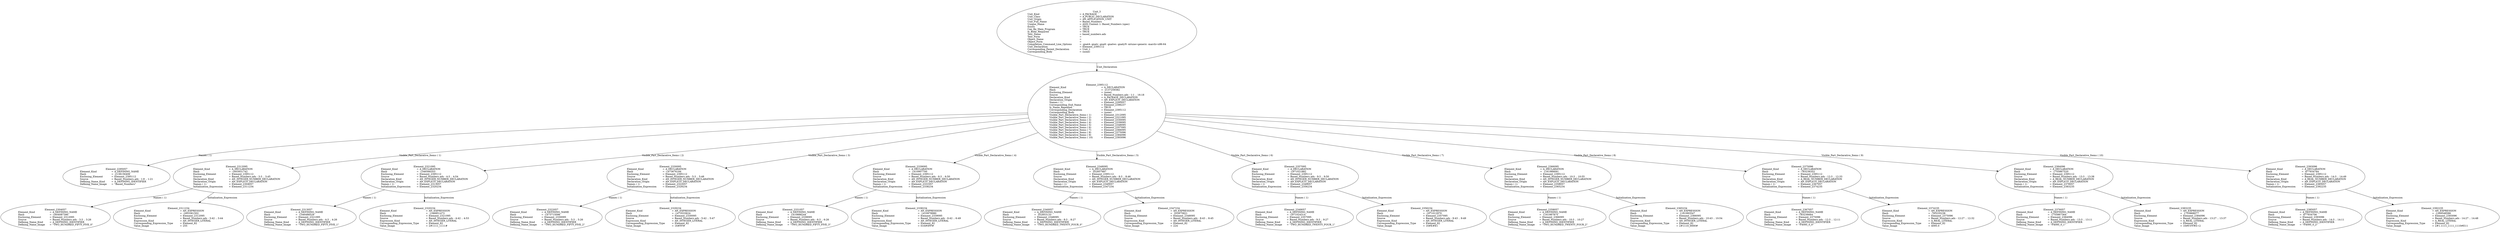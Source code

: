 digraph "based_numbers.adt" {
  Unit_3 -> Element_2395112
      [ label=Unit_Declaration ];
  Unit_3
      [ label=<<TABLE BORDER="0" CELLBORDER="0" CELLSPACING="0" CELLPADDING="0"> 
          <TR><TD COLSPAN="3">Unit_3</TD></TR>
          <TR><TD ALIGN="LEFT">Unit_Kind   </TD><TD> = </TD><TD ALIGN="LEFT">A_PACKAGE</TD></TR>
          <TR><TD ALIGN="LEFT">Unit_Class   </TD><TD> = </TD><TD ALIGN="LEFT">A_PUBLIC_DECLARATION</TD></TR>
          <TR><TD ALIGN="LEFT">Unit_Origin   </TD><TD> = </TD><TD ALIGN="LEFT">AN_APPLICATION_UNIT</TD></TR>
          <TR><TD ALIGN="LEFT">Unit_Full_Name    </TD><TD> = </TD><TD ALIGN="LEFT">Based_Numbers</TD></TR>
          <TR><TD ALIGN="LEFT">Unique_Name   </TD><TD> = </TD><TD ALIGN="LEFT">ASIS Context 1: Based_Numbers (spec)</TD></TR>
          <TR><TD ALIGN="LEFT">Exists  </TD><TD> = </TD><TD ALIGN="LEFT">TRUE</TD></TR>
          <TR><TD ALIGN="LEFT">Can_Be_Main_Program     </TD><TD> = </TD><TD ALIGN="LEFT">TRUE</TD></TR>
          <TR><TD ALIGN="LEFT">Is_Body_Required     </TD><TD> = </TD><TD ALIGN="LEFT">TRUE</TD></TR>
          <TR><TD ALIGN="LEFT">Text_Name   </TD><TD> = </TD><TD ALIGN="LEFT">based_numbers.ads</TD></TR>
          <TR><TD ALIGN="LEFT">Text_Form   </TD><TD> = </TD><TD ALIGN="LEFT"></TD></TR>
          <TR><TD ALIGN="LEFT">Object_Name   </TD><TD> = </TD><TD ALIGN="LEFT"></TD></TR>
          <TR><TD ALIGN="LEFT">Object_Form   </TD><TD> = </TD><TD ALIGN="LEFT"></TD></TR>
          <TR><TD ALIGN="LEFT">Compilation_Command_Line_Options         </TD><TD> = </TD><TD ALIGN="LEFT">-gnatA -gnatc -gnatt -gnatws -gnatyN -mtune=generic -march=x86-64</TD></TR>
          <TR><TD ALIGN="LEFT">Unit_Declaration     </TD><TD> = </TD><TD ALIGN="LEFT">Element_2395112</TD></TR>
          <TR><TD ALIGN="LEFT">Corresponding_Parent_Declaration         </TD><TD> = </TD><TD ALIGN="LEFT">Unit_1</TD></TR>
          <TR><TD ALIGN="LEFT">Corresponding_Body     </TD><TD> = </TD><TD ALIGN="LEFT">(none)</TD></TR>
          </TABLE>> ];
  Element_2395112 -> Element_2295057
      [ label="Names ( 1)" ];
  Element_2395112 -> Element_2312095
      [ label="Visible_Part_Declarative_Items ( 1)" ];
  Element_2395112 -> Element_2321095
      [ label="Visible_Part_Declarative_Items ( 2)" ];
  Element_2395112 -> Element_2330095
      [ label="Visible_Part_Declarative_Items ( 3)" ];
  Element_2395112 -> Element_2339095
      [ label="Visible_Part_Declarative_Items ( 4)" ];
  Element_2395112 -> Element_2348095
      [ label="Visible_Part_Declarative_Items ( 5)" ];
  Element_2395112 -> Element_2357095
      [ label="Visible_Part_Declarative_Items ( 6)" ];
  Element_2395112 -> Element_2366095
      [ label="Visible_Part_Declarative_Items ( 7)" ];
  Element_2395112 -> Element_2375096
      [ label="Visible_Part_Declarative_Items ( 8)" ];
  Element_2395112 -> Element_2384096
      [ label="Visible_Part_Declarative_Items ( 9)" ];
  Element_2395112 -> Element_2393096
      [ label="Visible_Part_Declarative_Items ( 10)" ];
  Element_2395112
      [ label=<<TABLE BORDER="0" CELLBORDER="0" CELLSPACING="0" CELLPADDING="0"> 
          <TR><TD COLSPAN="3">Element_2395112</TD></TR>
          <TR><TD ALIGN="LEFT">Element_Kind    </TD><TD> = </TD><TD ALIGN="LEFT">A_DECLARATION</TD></TR>
          <TR><TD ALIGN="LEFT">Hash  </TD><TD> = </TD><TD ALIGN="LEFT">-2137259382</TD></TR>
          <TR><TD ALIGN="LEFT">Enclosing_Element     </TD><TD> = </TD><TD ALIGN="LEFT">(none)</TD></TR>
          <TR><TD ALIGN="LEFT">Source  </TD><TD> = </TD><TD ALIGN="LEFT">Based_Numbers.ads - 1:1 .. 16:18</TD></TR>
          <TR><TD ALIGN="LEFT">Declaration_Kind     </TD><TD> = </TD><TD ALIGN="LEFT">A_PACKAGE_DECLARATION</TD></TR>
          <TR><TD ALIGN="LEFT">Declaration_Origin     </TD><TD> = </TD><TD ALIGN="LEFT">AN_EXPLICIT_DECLARATION</TD></TR>
          <TR><TD ALIGN="LEFT">Names ( 1)   </TD><TD> = </TD><TD ALIGN="LEFT">Element_2295057</TD></TR>
          <TR><TD ALIGN="LEFT">Corresponding_End_Name      </TD><TD> = </TD><TD ALIGN="LEFT">Element_2396237</TD></TR>
          <TR><TD ALIGN="LEFT">Is_Name_Repeated     </TD><TD> = </TD><TD ALIGN="LEFT">TRUE</TD></TR>
          <TR><TD ALIGN="LEFT">Corresponding_Declaration       </TD><TD> = </TD><TD ALIGN="LEFT">Element_2395112</TD></TR>
          <TR><TD ALIGN="LEFT">Corresponding_Body     </TD><TD> = </TD><TD ALIGN="LEFT">(none)</TD></TR>
          <TR><TD ALIGN="LEFT">Visible_Part_Declarative_Items ( 1)         </TD><TD> = </TD><TD ALIGN="LEFT">Element_2312095</TD></TR>
          <TR><TD ALIGN="LEFT">Visible_Part_Declarative_Items ( 2)         </TD><TD> = </TD><TD ALIGN="LEFT">Element_2321095</TD></TR>
          <TR><TD ALIGN="LEFT">Visible_Part_Declarative_Items ( 3)         </TD><TD> = </TD><TD ALIGN="LEFT">Element_2330095</TD></TR>
          <TR><TD ALIGN="LEFT">Visible_Part_Declarative_Items ( 4)         </TD><TD> = </TD><TD ALIGN="LEFT">Element_2339095</TD></TR>
          <TR><TD ALIGN="LEFT">Visible_Part_Declarative_Items ( 5)         </TD><TD> = </TD><TD ALIGN="LEFT">Element_2348095</TD></TR>
          <TR><TD ALIGN="LEFT">Visible_Part_Declarative_Items ( 6)         </TD><TD> = </TD><TD ALIGN="LEFT">Element_2357095</TD></TR>
          <TR><TD ALIGN="LEFT">Visible_Part_Declarative_Items ( 7)         </TD><TD> = </TD><TD ALIGN="LEFT">Element_2366095</TD></TR>
          <TR><TD ALIGN="LEFT">Visible_Part_Declarative_Items ( 8)         </TD><TD> = </TD><TD ALIGN="LEFT">Element_2375096</TD></TR>
          <TR><TD ALIGN="LEFT">Visible_Part_Declarative_Items ( 9)         </TD><TD> = </TD><TD ALIGN="LEFT">Element_2384096</TD></TR>
          <TR><TD ALIGN="LEFT">Visible_Part_Declarative_Items ( 10)          </TD><TD> = </TD><TD ALIGN="LEFT">Element_2393096</TD></TR>
          </TABLE>> ];
  Element_2295057
      [ label=<<TABLE BORDER="0" CELLBORDER="0" CELLSPACING="0" CELLPADDING="0"> 
          <TR><TD COLSPAN="3">Element_2295057</TD></TR>
          <TR><TD ALIGN="LEFT">Element_Kind    </TD><TD> = </TD><TD ALIGN="LEFT">A_DEFINING_NAME</TD></TR>
          <TR><TD ALIGN="LEFT">Hash  </TD><TD> = </TD><TD ALIGN="LEFT">-2138156406</TD></TR>
          <TR><TD ALIGN="LEFT">Enclosing_Element     </TD><TD> = </TD><TD ALIGN="LEFT">Element_2395112</TD></TR>
          <TR><TD ALIGN="LEFT">Source  </TD><TD> = </TD><TD ALIGN="LEFT">Based_Numbers.ads - 1:9 .. 1:21</TD></TR>
          <TR><TD ALIGN="LEFT">Defining_Name_Kind     </TD><TD> = </TD><TD ALIGN="LEFT">A_DEFINING_IDENTIFIER</TD></TR>
          <TR><TD ALIGN="LEFT">Defining_Name_Image     </TD><TD> = </TD><TD ALIGN="LEFT">"Based_Numbers"</TD></TR>
          </TABLE>> ];
  Element_2312095 -> Element_2304057
      [ label="Names ( 1)" ];
  Element_2312095 -> Element_2311234
      [ label=Initialization_Expression ];
  Element_2312095
      [ label=<<TABLE BORDER="0" CELLBORDER="0" CELLSPACING="0" CELLPADDING="0"> 
          <TR><TD COLSPAN="3">Element_2312095</TD></TR>
          <TR><TD ALIGN="LEFT">Element_Kind    </TD><TD> = </TD><TD ALIGN="LEFT">A_DECLARATION</TD></TR>
          <TR><TD ALIGN="LEFT">Hash  </TD><TD> = </TD><TD ALIGN="LEFT">-1603931742</TD></TR>
          <TR><TD ALIGN="LEFT">Enclosing_Element     </TD><TD> = </TD><TD ALIGN="LEFT">Element_2395112</TD></TR>
          <TR><TD ALIGN="LEFT">Source  </TD><TD> = </TD><TD ALIGN="LEFT">Based_Numbers.ads - 3:3 .. 3:45</TD></TR>
          <TR><TD ALIGN="LEFT">Declaration_Kind     </TD><TD> = </TD><TD ALIGN="LEFT">AN_INTEGER_NUMBER_DECLARATION</TD></TR>
          <TR><TD ALIGN="LEFT">Declaration_Origin     </TD><TD> = </TD><TD ALIGN="LEFT">AN_EXPLICIT_DECLARATION</TD></TR>
          <TR><TD ALIGN="LEFT">Names ( 1)   </TD><TD> = </TD><TD ALIGN="LEFT">Element_2304057</TD></TR>
          <TR><TD ALIGN="LEFT">Initialization_Expression       </TD><TD> = </TD><TD ALIGN="LEFT">Element_2311234</TD></TR>
          </TABLE>> ];
  Element_2304057
      [ label=<<TABLE BORDER="0" CELLBORDER="0" CELLSPACING="0" CELLPADDING="0"> 
          <TR><TD COLSPAN="3">Element_2304057</TD></TR>
          <TR><TD ALIGN="LEFT">Element_Kind    </TD><TD> = </TD><TD ALIGN="LEFT">A_DEFINING_NAME</TD></TR>
          <TR><TD ALIGN="LEFT">Hash  </TD><TD> = </TD><TD ALIGN="LEFT">-1604087390</TD></TR>
          <TR><TD ALIGN="LEFT">Enclosing_Element     </TD><TD> = </TD><TD ALIGN="LEFT">Element_2312095</TD></TR>
          <TR><TD ALIGN="LEFT">Source  </TD><TD> = </TD><TD ALIGN="LEFT">Based_Numbers.ads - 3:3 .. 3:26</TD></TR>
          <TR><TD ALIGN="LEFT">Defining_Name_Kind     </TD><TD> = </TD><TD ALIGN="LEFT">A_DEFINING_IDENTIFIER</TD></TR>
          <TR><TD ALIGN="LEFT">Defining_Name_Image     </TD><TD> = </TD><TD ALIGN="LEFT">"TWO_HUNDRED_FIFTY_FIVE_0"</TD></TR>
          </TABLE>> ];
  Element_2311234
      [ label=<<TABLE BORDER="0" CELLBORDER="0" CELLSPACING="0" CELLPADDING="0"> 
          <TR><TD COLSPAN="3">Element_2311234</TD></TR>
          <TR><TD ALIGN="LEFT">Element_Kind    </TD><TD> = </TD><TD ALIGN="LEFT">AN_EXPRESSION</TD></TR>
          <TR><TD ALIGN="LEFT">Hash  </TD><TD> = </TD><TD ALIGN="LEFT">-1603361502</TD></TR>
          <TR><TD ALIGN="LEFT">Enclosing_Element     </TD><TD> = </TD><TD ALIGN="LEFT">Element_2312095</TD></TR>
          <TR><TD ALIGN="LEFT">Source  </TD><TD> = </TD><TD ALIGN="LEFT">Based_Numbers.ads - 3:42 .. 3:44</TD></TR>
          <TR><TD ALIGN="LEFT">Expression_Kind    </TD><TD> = </TD><TD ALIGN="LEFT">AN_INTEGER_LITERAL</TD></TR>
          <TR><TD ALIGN="LEFT">Corresponding_Expression_Type        </TD><TD> = </TD><TD ALIGN="LEFT">Element_82</TD></TR>
          <TR><TD ALIGN="LEFT">Value_Image   </TD><TD> = </TD><TD ALIGN="LEFT">255</TD></TR>
          </TABLE>> ];
  Element_2321095 -> Element_2313057
      [ label="Names ( 1)" ];
  Element_2321095 -> Element_2320234
      [ label=Initialization_Expression ];
  Element_2321095
      [ label=<<TABLE BORDER="0" CELLBORDER="0" CELLSPACING="0" CELLPADDING="0"> 
          <TR><TD COLSPAN="3">Element_2321095</TD></TR>
          <TR><TD ALIGN="LEFT">Element_Kind    </TD><TD> = </TD><TD ALIGN="LEFT">A_DECLARATION</TD></TR>
          <TR><TD ALIGN="LEFT">Hash  </TD><TD> = </TD><TD ALIGN="LEFT"> 1346566353</TD></TR>
          <TR><TD ALIGN="LEFT">Enclosing_Element     </TD><TD> = </TD><TD ALIGN="LEFT">Element_2395112</TD></TR>
          <TR><TD ALIGN="LEFT">Source  </TD><TD> = </TD><TD ALIGN="LEFT">Based_Numbers.ads - 4:3 .. 4:54</TD></TR>
          <TR><TD ALIGN="LEFT">Declaration_Kind     </TD><TD> = </TD><TD ALIGN="LEFT">AN_INTEGER_NUMBER_DECLARATION</TD></TR>
          <TR><TD ALIGN="LEFT">Declaration_Origin     </TD><TD> = </TD><TD ALIGN="LEFT">AN_EXPLICIT_DECLARATION</TD></TR>
          <TR><TD ALIGN="LEFT">Names ( 1)   </TD><TD> = </TD><TD ALIGN="LEFT">Element_2313057</TD></TR>
          <TR><TD ALIGN="LEFT">Initialization_Expression       </TD><TD> = </TD><TD ALIGN="LEFT">Element_2320234</TD></TR>
          </TABLE>> ];
  Element_2313057
      [ label=<<TABLE BORDER="0" CELLBORDER="0" CELLSPACING="0" CELLPADDING="0"> 
          <TR><TD COLSPAN="3">Element_2313057</TD></TR>
          <TR><TD ALIGN="LEFT">Element_Kind    </TD><TD> = </TD><TD ALIGN="LEFT">A_DEFINING_NAME</TD></TR>
          <TR><TD ALIGN="LEFT">Hash  </TD><TD> = </TD><TD ALIGN="LEFT"> 1346488529</TD></TR>
          <TR><TD ALIGN="LEFT">Enclosing_Element     </TD><TD> = </TD><TD ALIGN="LEFT">Element_2321095</TD></TR>
          <TR><TD ALIGN="LEFT">Source  </TD><TD> = </TD><TD ALIGN="LEFT">Based_Numbers.ads - 4:3 .. 4:26</TD></TR>
          <TR><TD ALIGN="LEFT">Defining_Name_Kind     </TD><TD> = </TD><TD ALIGN="LEFT">A_DEFINING_IDENTIFIER</TD></TR>
          <TR><TD ALIGN="LEFT">Defining_Name_Image     </TD><TD> = </TD><TD ALIGN="LEFT">"TWO_HUNDRED_FIFTY_FIVE_1"</TD></TR>
          </TABLE>> ];
  Element_2320234
      [ label=<<TABLE BORDER="0" CELLBORDER="0" CELLSPACING="0" CELLPADDING="0"> 
          <TR><TD COLSPAN="3">Element_2320234</TD></TR>
          <TR><TD ALIGN="LEFT">Element_Kind    </TD><TD> = </TD><TD ALIGN="LEFT">AN_EXPRESSION</TD></TR>
          <TR><TD ALIGN="LEFT">Hash  </TD><TD> = </TD><TD ALIGN="LEFT"> 1346851473</TD></TR>
          <TR><TD ALIGN="LEFT">Enclosing_Element     </TD><TD> = </TD><TD ALIGN="LEFT">Element_2321095</TD></TR>
          <TR><TD ALIGN="LEFT">Source  </TD><TD> = </TD><TD ALIGN="LEFT">Based_Numbers.ads - 4:42 .. 4:53</TD></TR>
          <TR><TD ALIGN="LEFT">Expression_Kind    </TD><TD> = </TD><TD ALIGN="LEFT">AN_INTEGER_LITERAL</TD></TR>
          <TR><TD ALIGN="LEFT">Corresponding_Expression_Type        </TD><TD> = </TD><TD ALIGN="LEFT">Element_82</TD></TR>
          <TR><TD ALIGN="LEFT">Value_Image   </TD><TD> = </TD><TD ALIGN="LEFT">2#1111_1111#</TD></TR>
          </TABLE>> ];
  Element_2330095 -> Element_2322057
      [ label="Names ( 1)" ];
  Element_2330095 -> Element_2329234
      [ label=Initialization_Expression ];
  Element_2330095
      [ label=<<TABLE BORDER="0" CELLBORDER="0" CELLSPACING="0" CELLPADDING="0"> 
          <TR><TD COLSPAN="3">Element_2330095</TD></TR>
          <TR><TD ALIGN="LEFT">Element_Kind    </TD><TD> = </TD><TD ALIGN="LEFT">A_DECLARATION</TD></TR>
          <TR><TD ALIGN="LEFT">Hash  </TD><TD> = </TD><TD ALIGN="LEFT">-1473676184</TD></TR>
          <TR><TD ALIGN="LEFT">Enclosing_Element     </TD><TD> = </TD><TD ALIGN="LEFT">Element_2395112</TD></TR>
          <TR><TD ALIGN="LEFT">Source  </TD><TD> = </TD><TD ALIGN="LEFT">Based_Numbers.ads - 5:3 .. 5:48</TD></TR>
          <TR><TD ALIGN="LEFT">Declaration_Kind     </TD><TD> = </TD><TD ALIGN="LEFT">AN_INTEGER_NUMBER_DECLARATION</TD></TR>
          <TR><TD ALIGN="LEFT">Declaration_Origin     </TD><TD> = </TD><TD ALIGN="LEFT">AN_EXPLICIT_DECLARATION</TD></TR>
          <TR><TD ALIGN="LEFT">Names ( 1)   </TD><TD> = </TD><TD ALIGN="LEFT">Element_2322057</TD></TR>
          <TR><TD ALIGN="LEFT">Initialization_Expression       </TD><TD> = </TD><TD ALIGN="LEFT">Element_2329234</TD></TR>
          </TABLE>> ];
  Element_2322057
      [ label=<<TABLE BORDER="0" CELLBORDER="0" CELLSPACING="0" CELLPADDING="0"> 
          <TR><TD COLSPAN="3">Element_2322057</TD></TR>
          <TR><TD ALIGN="LEFT">Element_Kind    </TD><TD> = </TD><TD ALIGN="LEFT">A_DEFINING_NAME</TD></TR>
          <TR><TD ALIGN="LEFT">Hash  </TD><TD> = </TD><TD ALIGN="LEFT">-1473715096</TD></TR>
          <TR><TD ALIGN="LEFT">Enclosing_Element     </TD><TD> = </TD><TD ALIGN="LEFT">Element_2330095</TD></TR>
          <TR><TD ALIGN="LEFT">Source  </TD><TD> = </TD><TD ALIGN="LEFT">Based_Numbers.ads - 5:3 .. 5:26</TD></TR>
          <TR><TD ALIGN="LEFT">Defining_Name_Kind     </TD><TD> = </TD><TD ALIGN="LEFT">A_DEFINING_IDENTIFIER</TD></TR>
          <TR><TD ALIGN="LEFT">Defining_Name_Image     </TD><TD> = </TD><TD ALIGN="LEFT">"TWO_HUNDRED_FIFTY_FIVE_2"</TD></TR>
          </TABLE>> ];
  Element_2329234
      [ label=<<TABLE BORDER="0" CELLBORDER="0" CELLSPACING="0" CELLPADDING="0"> 
          <TR><TD COLSPAN="3">Element_2329234</TD></TR>
          <TR><TD ALIGN="LEFT">Element_Kind    </TD><TD> = </TD><TD ALIGN="LEFT">AN_EXPRESSION</TD></TR>
          <TR><TD ALIGN="LEFT">Hash  </TD><TD> = </TD><TD ALIGN="LEFT">-1473533624</TD></TR>
          <TR><TD ALIGN="LEFT">Enclosing_Element     </TD><TD> = </TD><TD ALIGN="LEFT">Element_2330095</TD></TR>
          <TR><TD ALIGN="LEFT">Source  </TD><TD> = </TD><TD ALIGN="LEFT">Based_Numbers.ads - 5:42 .. 5:47</TD></TR>
          <TR><TD ALIGN="LEFT">Expression_Kind    </TD><TD> = </TD><TD ALIGN="LEFT">AN_INTEGER_LITERAL</TD></TR>
          <TR><TD ALIGN="LEFT">Corresponding_Expression_Type        </TD><TD> = </TD><TD ALIGN="LEFT">Element_82</TD></TR>
          <TR><TD ALIGN="LEFT">Value_Image   </TD><TD> = </TD><TD ALIGN="LEFT">16#FF#</TD></TR>
          </TABLE>> ];
  Element_2339095 -> Element_2331057
      [ label="Names ( 1)" ];
  Element_2339095 -> Element_2338234
      [ label=Initialization_Expression ];
  Element_2339095
      [ label=<<TABLE BORDER="0" CELLBORDER="0" CELLSPACING="0" CELLPADDING="0"> 
          <TR><TD COLSPAN="3">Element_2339095</TD></TR>
          <TR><TD ALIGN="LEFT">Element_Kind    </TD><TD> = </TD><TD ALIGN="LEFT">A_DECLARATION</TD></TR>
          <TR><TD ALIGN="LEFT">Hash  </TD><TD> = </TD><TD ALIGN="LEFT"> 1410907700</TD></TR>
          <TR><TD ALIGN="LEFT">Enclosing_Element     </TD><TD> = </TD><TD ALIGN="LEFT">Element_2395112</TD></TR>
          <TR><TD ALIGN="LEFT">Source  </TD><TD> = </TD><TD ALIGN="LEFT">Based_Numbers.ads - 6:3 .. 6:50</TD></TR>
          <TR><TD ALIGN="LEFT">Declaration_Kind     </TD><TD> = </TD><TD ALIGN="LEFT">AN_INTEGER_NUMBER_DECLARATION</TD></TR>
          <TR><TD ALIGN="LEFT">Declaration_Origin     </TD><TD> = </TD><TD ALIGN="LEFT">AN_EXPLICIT_DECLARATION</TD></TR>
          <TR><TD ALIGN="LEFT">Names ( 1)   </TD><TD> = </TD><TD ALIGN="LEFT">Element_2331057</TD></TR>
          <TR><TD ALIGN="LEFT">Initialization_Expression       </TD><TD> = </TD><TD ALIGN="LEFT">Element_2338234</TD></TR>
          </TABLE>> ];
  Element_2331057
      [ label=<<TABLE BORDER="0" CELLBORDER="0" CELLSPACING="0" CELLPADDING="0"> 
          <TR><TD COLSPAN="3">Element_2331057</TD></TR>
          <TR><TD ALIGN="LEFT">Element_Kind    </TD><TD> = </TD><TD ALIGN="LEFT">A_DEFINING_NAME</TD></TR>
          <TR><TD ALIGN="LEFT">Hash  </TD><TD> = </TD><TD ALIGN="LEFT"> 1410888244</TD></TR>
          <TR><TD ALIGN="LEFT">Enclosing_Element     </TD><TD> = </TD><TD ALIGN="LEFT">Element_2339095</TD></TR>
          <TR><TD ALIGN="LEFT">Source  </TD><TD> = </TD><TD ALIGN="LEFT">Based_Numbers.ads - 6:3 .. 6:26</TD></TR>
          <TR><TD ALIGN="LEFT">Defining_Name_Kind     </TD><TD> = </TD><TD ALIGN="LEFT">A_DEFINING_IDENTIFIER</TD></TR>
          <TR><TD ALIGN="LEFT">Defining_Name_Image     </TD><TD> = </TD><TD ALIGN="LEFT">"TWO_HUNDRED_FIFTY_FIVE_3"</TD></TR>
          </TABLE>> ];
  Element_2338234
      [ label=<<TABLE BORDER="0" CELLBORDER="0" CELLSPACING="0" CELLPADDING="0"> 
          <TR><TD COLSPAN="3">Element_2338234</TD></TR>
          <TR><TD ALIGN="LEFT">Element_Kind    </TD><TD> = </TD><TD ALIGN="LEFT">AN_EXPRESSION</TD></TR>
          <TR><TD ALIGN="LEFT">Hash  </TD><TD> = </TD><TD ALIGN="LEFT"> 1410978980</TD></TR>
          <TR><TD ALIGN="LEFT">Enclosing_Element     </TD><TD> = </TD><TD ALIGN="LEFT">Element_2339095</TD></TR>
          <TR><TD ALIGN="LEFT">Source  </TD><TD> = </TD><TD ALIGN="LEFT">Based_Numbers.ads - 6:42 .. 6:49</TD></TR>
          <TR><TD ALIGN="LEFT">Expression_Kind    </TD><TD> = </TD><TD ALIGN="LEFT">AN_INTEGER_LITERAL</TD></TR>
          <TR><TD ALIGN="LEFT">Corresponding_Expression_Type        </TD><TD> = </TD><TD ALIGN="LEFT">Element_82</TD></TR>
          <TR><TD ALIGN="LEFT">Value_Image   </TD><TD> = </TD><TD ALIGN="LEFT">016#0FF#</TD></TR>
          </TABLE>> ];
  Element_2348095 -> Element_2340057
      [ label="Names ( 1)" ];
  Element_2348095 -> Element_2347234
      [ label=Initialization_Expression ];
  Element_2348095
      [ label=<<TABLE BORDER="0" CELLBORDER="0" CELLSPACING="0" CELLPADDING="0"> 
          <TR><TD COLSPAN="3">Element_2348095</TD></TR>
          <TR><TD ALIGN="LEFT">Element_Kind    </TD><TD> = </TD><TD ALIGN="LEFT">A_DECLARATION</TD></TR>
          <TR><TD ALIGN="LEFT">Hash  </TD><TD> = </TD><TD ALIGN="LEFT"> 352857997</TD></TR>
          <TR><TD ALIGN="LEFT">Enclosing_Element     </TD><TD> = </TD><TD ALIGN="LEFT">Element_2395112</TD></TR>
          <TR><TD ALIGN="LEFT">Source  </TD><TD> = </TD><TD ALIGN="LEFT">Based_Numbers.ads - 8:3 .. 8:46</TD></TR>
          <TR><TD ALIGN="LEFT">Declaration_Kind     </TD><TD> = </TD><TD ALIGN="LEFT">AN_INTEGER_NUMBER_DECLARATION</TD></TR>
          <TR><TD ALIGN="LEFT">Declaration_Origin     </TD><TD> = </TD><TD ALIGN="LEFT">AN_EXPLICIT_DECLARATION</TD></TR>
          <TR><TD ALIGN="LEFT">Names ( 1)   </TD><TD> = </TD><TD ALIGN="LEFT">Element_2340057</TD></TR>
          <TR><TD ALIGN="LEFT">Initialization_Expression       </TD><TD> = </TD><TD ALIGN="LEFT">Element_2347234</TD></TR>
          </TABLE>> ];
  Element_2340057
      [ label=<<TABLE BORDER="0" CELLBORDER="0" CELLSPACING="0" CELLPADDING="0"> 
          <TR><TD COLSPAN="3">Element_2340057</TD></TR>
          <TR><TD ALIGN="LEFT">Element_Kind    </TD><TD> = </TD><TD ALIGN="LEFT">A_DEFINING_NAME</TD></TR>
          <TR><TD ALIGN="LEFT">Hash  </TD><TD> = </TD><TD ALIGN="LEFT"> 352853133</TD></TR>
          <TR><TD ALIGN="LEFT">Enclosing_Element     </TD><TD> = </TD><TD ALIGN="LEFT">Element_2348095</TD></TR>
          <TR><TD ALIGN="LEFT">Source  </TD><TD> = </TD><TD ALIGN="LEFT">Based_Numbers.ads - 8:3 .. 8:27</TD></TR>
          <TR><TD ALIGN="LEFT">Defining_Name_Kind     </TD><TD> = </TD><TD ALIGN="LEFT">A_DEFINING_IDENTIFIER</TD></TR>
          <TR><TD ALIGN="LEFT">Defining_Name_Image     </TD><TD> = </TD><TD ALIGN="LEFT">"TWO_HUNDRED_TWENTY_FOUR_0"</TD></TR>
          </TABLE>> ];
  Element_2347234
      [ label=<<TABLE BORDER="0" CELLBORDER="0" CELLSPACING="0" CELLPADDING="0"> 
          <TR><TD COLSPAN="3">Element_2347234</TD></TR>
          <TR><TD ALIGN="LEFT">Element_Kind    </TD><TD> = </TD><TD ALIGN="LEFT">AN_EXPRESSION</TD></TR>
          <TR><TD ALIGN="LEFT">Hash  </TD><TD> = </TD><TD ALIGN="LEFT"> 352875821</TD></TR>
          <TR><TD ALIGN="LEFT">Enclosing_Element     </TD><TD> = </TD><TD ALIGN="LEFT">Element_2348095</TD></TR>
          <TR><TD ALIGN="LEFT">Source  </TD><TD> = </TD><TD ALIGN="LEFT">Based_Numbers.ads - 8:43 .. 8:45</TD></TR>
          <TR><TD ALIGN="LEFT">Expression_Kind    </TD><TD> = </TD><TD ALIGN="LEFT">AN_INTEGER_LITERAL</TD></TR>
          <TR><TD ALIGN="LEFT">Corresponding_Expression_Type        </TD><TD> = </TD><TD ALIGN="LEFT">Element_82</TD></TR>
          <TR><TD ALIGN="LEFT">Value_Image   </TD><TD> = </TD><TD ALIGN="LEFT">224</TD></TR>
          </TABLE>> ];
  Element_2357095 -> Element_2349057
      [ label="Names ( 1)" ];
  Element_2357095 -> Element_2356234
      [ label=Initialization_Expression ];
  Element_2357095
      [ label=<<TABLE BORDER="0" CELLBORDER="0" CELLSPACING="0" CELLPADDING="0"> 
          <TR><TD COLSPAN="3">Element_2357095</TD></TR>
          <TR><TD ALIGN="LEFT">Element_Kind    </TD><TD> = </TD><TD ALIGN="LEFT">A_DECLARATION</TD></TR>
          <TR><TD ALIGN="LEFT">Hash  </TD><TD> = </TD><TD ALIGN="LEFT">-1971021882</TD></TR>
          <TR><TD ALIGN="LEFT">Enclosing_Element     </TD><TD> = </TD><TD ALIGN="LEFT">Element_2395112</TD></TR>
          <TR><TD ALIGN="LEFT">Source  </TD><TD> = </TD><TD ALIGN="LEFT">Based_Numbers.ads - 9:3 .. 9:50</TD></TR>
          <TR><TD ALIGN="LEFT">Declaration_Kind     </TD><TD> = </TD><TD ALIGN="LEFT">AN_INTEGER_NUMBER_DECLARATION</TD></TR>
          <TR><TD ALIGN="LEFT">Declaration_Origin     </TD><TD> = </TD><TD ALIGN="LEFT">AN_EXPLICIT_DECLARATION</TD></TR>
          <TR><TD ALIGN="LEFT">Names ( 1)   </TD><TD> = </TD><TD ALIGN="LEFT">Element_2349057</TD></TR>
          <TR><TD ALIGN="LEFT">Initialization_Expression       </TD><TD> = </TD><TD ALIGN="LEFT">Element_2356234</TD></TR>
          </TABLE>> ];
  Element_2349057
      [ label=<<TABLE BORDER="0" CELLBORDER="0" CELLSPACING="0" CELLPADDING="0"> 
          <TR><TD COLSPAN="3">Element_2349057</TD></TR>
          <TR><TD ALIGN="LEFT">Element_Kind    </TD><TD> = </TD><TD ALIGN="LEFT">A_DEFINING_NAME</TD></TR>
          <TR><TD ALIGN="LEFT">Hash  </TD><TD> = </TD><TD ALIGN="LEFT">-1971024314</TD></TR>
          <TR><TD ALIGN="LEFT">Enclosing_Element     </TD><TD> = </TD><TD ALIGN="LEFT">Element_2357095</TD></TR>
          <TR><TD ALIGN="LEFT">Source  </TD><TD> = </TD><TD ALIGN="LEFT">Based_Numbers.ads - 9:3 .. 9:27</TD></TR>
          <TR><TD ALIGN="LEFT">Defining_Name_Kind     </TD><TD> = </TD><TD ALIGN="LEFT">A_DEFINING_IDENTIFIER</TD></TR>
          <TR><TD ALIGN="LEFT">Defining_Name_Image     </TD><TD> = </TD><TD ALIGN="LEFT">"TWO_HUNDRED_TWENTY_FOUR_1"</TD></TR>
          </TABLE>> ];
  Element_2356234
      [ label=<<TABLE BORDER="0" CELLBORDER="0" CELLSPACING="0" CELLPADDING="0"> 
          <TR><TD COLSPAN="3">Element_2356234</TD></TR>
          <TR><TD ALIGN="LEFT">Element_Kind    </TD><TD> = </TD><TD ALIGN="LEFT">AN_EXPRESSION</TD></TR>
          <TR><TD ALIGN="LEFT">Hash  </TD><TD> = </TD><TD ALIGN="LEFT">-1971012970</TD></TR>
          <TR><TD ALIGN="LEFT">Enclosing_Element     </TD><TD> = </TD><TD ALIGN="LEFT">Element_2357095</TD></TR>
          <TR><TD ALIGN="LEFT">Source  </TD><TD> = </TD><TD ALIGN="LEFT">Based_Numbers.ads - 9:43 .. 9:49</TD></TR>
          <TR><TD ALIGN="LEFT">Expression_Kind    </TD><TD> = </TD><TD ALIGN="LEFT">AN_INTEGER_LITERAL</TD></TR>
          <TR><TD ALIGN="LEFT">Corresponding_Expression_Type        </TD><TD> = </TD><TD ALIGN="LEFT">Element_82</TD></TR>
          <TR><TD ALIGN="LEFT">Value_Image   </TD><TD> = </TD><TD ALIGN="LEFT">16#E#E1</TD></TR>
          </TABLE>> ];
  Element_2366095 -> Element_2358057
      [ label="Names ( 1)" ];
  Element_2366095 -> Element_2365234
      [ label=Initialization_Expression ];
  Element_2366095
      [ label=<<TABLE BORDER="0" CELLBORDER="0" CELLSPACING="0" CELLPADDING="0"> 
          <TR><TD COLSPAN="3">Element_2366095</TD></TR>
          <TR><TD ALIGN="LEFT">Element_Kind    </TD><TD> = </TD><TD ALIGN="LEFT">A_DECLARATION</TD></TR>
          <TR><TD ALIGN="LEFT">Hash  </TD><TD> = </TD><TD ALIGN="LEFT"> 1161989091</TD></TR>
          <TR><TD ALIGN="LEFT">Enclosing_Element     </TD><TD> = </TD><TD ALIGN="LEFT">Element_2395112</TD></TR>
          <TR><TD ALIGN="LEFT">Source  </TD><TD> = </TD><TD ALIGN="LEFT">Based_Numbers.ads - 10:3 .. 10:55</TD></TR>
          <TR><TD ALIGN="LEFT">Declaration_Kind     </TD><TD> = </TD><TD ALIGN="LEFT">AN_INTEGER_NUMBER_DECLARATION</TD></TR>
          <TR><TD ALIGN="LEFT">Declaration_Origin     </TD><TD> = </TD><TD ALIGN="LEFT">AN_EXPLICIT_DECLARATION</TD></TR>
          <TR><TD ALIGN="LEFT">Names ( 1)   </TD><TD> = </TD><TD ALIGN="LEFT">Element_2358057</TD></TR>
          <TR><TD ALIGN="LEFT">Initialization_Expression       </TD><TD> = </TD><TD ALIGN="LEFT">Element_2365234</TD></TR>
          </TABLE>> ];
  Element_2358057
      [ label=<<TABLE BORDER="0" CELLBORDER="0" CELLSPACING="0" CELLPADDING="0"> 
          <TR><TD COLSPAN="3">Element_2358057</TD></TR>
          <TR><TD ALIGN="LEFT">Element_Kind    </TD><TD> = </TD><TD ALIGN="LEFT">A_DEFINING_NAME</TD></TR>
          <TR><TD ALIGN="LEFT">Hash  </TD><TD> = </TD><TD ALIGN="LEFT"> 1161987875</TD></TR>
          <TR><TD ALIGN="LEFT">Enclosing_Element     </TD><TD> = </TD><TD ALIGN="LEFT">Element_2366095</TD></TR>
          <TR><TD ALIGN="LEFT">Source  </TD><TD> = </TD><TD ALIGN="LEFT">Based_Numbers.ads - 10:3 .. 10:27</TD></TR>
          <TR><TD ALIGN="LEFT">Defining_Name_Kind     </TD><TD> = </TD><TD ALIGN="LEFT">A_DEFINING_IDENTIFIER</TD></TR>
          <TR><TD ALIGN="LEFT">Defining_Name_Image     </TD><TD> = </TD><TD ALIGN="LEFT">"TWO_HUNDRED_TWENTY_FOUR_2"</TD></TR>
          </TABLE>> ];
  Element_2365234
      [ label=<<TABLE BORDER="0" CELLBORDER="0" CELLSPACING="0" CELLPADDING="0"> 
          <TR><TD COLSPAN="3">Element_2365234</TD></TR>
          <TR><TD ALIGN="LEFT">Element_Kind    </TD><TD> = </TD><TD ALIGN="LEFT">AN_EXPRESSION</TD></TR>
          <TR><TD ALIGN="LEFT">Hash  </TD><TD> = </TD><TD ALIGN="LEFT"> 1161993547</TD></TR>
          <TR><TD ALIGN="LEFT">Enclosing_Element     </TD><TD> = </TD><TD ALIGN="LEFT">Element_2366095</TD></TR>
          <TR><TD ALIGN="LEFT">Source  </TD><TD> = </TD><TD ALIGN="LEFT">Based_Numbers.ads - 10:43 .. 10:54</TD></TR>
          <TR><TD ALIGN="LEFT">Expression_Kind    </TD><TD> = </TD><TD ALIGN="LEFT">AN_INTEGER_LITERAL</TD></TR>
          <TR><TD ALIGN="LEFT">Corresponding_Expression_Type        </TD><TD> = </TD><TD ALIGN="LEFT">Element_82</TD></TR>
          <TR><TD ALIGN="LEFT">Value_Image   </TD><TD> = </TD><TD ALIGN="LEFT">2#1110_0000#</TD></TR>
          </TABLE>> ];
  Element_2375096 -> Element_2367057
      [ label="Names ( 1)" ];
  Element_2375096 -> Element_2374235
      [ label=Initialization_Expression ];
  Element_2375096
      [ label=<<TABLE BORDER="0" CELLBORDER="0" CELLSPACING="0" CELLPADDING="0"> 
          <TR><TD COLSPAN="3">Element_2375096</TD></TR>
          <TR><TD ALIGN="LEFT">Element_Kind    </TD><TD> = </TD><TD ALIGN="LEFT">A_DECLARATION</TD></TR>
          <TR><TD ALIGN="LEFT">Hash  </TD><TD> = </TD><TD ALIGN="LEFT">-783236352</TD></TR>
          <TR><TD ALIGN="LEFT">Enclosing_Element     </TD><TD> = </TD><TD ALIGN="LEFT">Element_2395112</TD></TR>
          <TR><TD ALIGN="LEFT">Source  </TD><TD> = </TD><TD ALIGN="LEFT">Based_Numbers.ads - 12:3 .. 12:33</TD></TR>
          <TR><TD ALIGN="LEFT">Declaration_Kind     </TD><TD> = </TD><TD ALIGN="LEFT">A_REAL_NUMBER_DECLARATION</TD></TR>
          <TR><TD ALIGN="LEFT">Declaration_Origin     </TD><TD> = </TD><TD ALIGN="LEFT">AN_EXPLICIT_DECLARATION</TD></TR>
          <TR><TD ALIGN="LEFT">Names ( 1)   </TD><TD> = </TD><TD ALIGN="LEFT">Element_2367057</TD></TR>
          <TR><TD ALIGN="LEFT">Initialization_Expression       </TD><TD> = </TD><TD ALIGN="LEFT">Element_2374235</TD></TR>
          </TABLE>> ];
  Element_2367057
      [ label=<<TABLE BORDER="0" CELLBORDER="0" CELLSPACING="0" CELLPADDING="0"> 
          <TR><TD COLSPAN="3">Element_2367057</TD></TR>
          <TR><TD ALIGN="LEFT">Element_Kind    </TD><TD> = </TD><TD ALIGN="LEFT">A_DEFINING_NAME</TD></TR>
          <TR><TD ALIGN="LEFT">Hash  </TD><TD> = </TD><TD ALIGN="LEFT">-783236664</TD></TR>
          <TR><TD ALIGN="LEFT">Enclosing_Element     </TD><TD> = </TD><TD ALIGN="LEFT">Element_2375096</TD></TR>
          <TR><TD ALIGN="LEFT">Source  </TD><TD> = </TD><TD ALIGN="LEFT">Based_Numbers.ads - 12:3 .. 12:11</TD></TR>
          <TR><TD ALIGN="LEFT">Defining_Name_Kind     </TD><TD> = </TD><TD ALIGN="LEFT">A_DEFINING_IDENTIFIER</TD></TR>
          <TR><TD ALIGN="LEFT">Defining_Name_Image     </TD><TD> = </TD><TD ALIGN="LEFT">"F4095_0_0"</TD></TR>
          </TABLE>> ];
  Element_2374235
      [ label=<<TABLE BORDER="0" CELLBORDER="0" CELLSPACING="0" CELLPADDING="0"> 
          <TR><TD COLSPAN="3">Element_2374235</TD></TR>
          <TR><TD ALIGN="LEFT">Element_Kind    </TD><TD> = </TD><TD ALIGN="LEFT">AN_EXPRESSION</TD></TR>
          <TR><TD ALIGN="LEFT">Hash  </TD><TD> = </TD><TD ALIGN="LEFT">-783235238</TD></TR>
          <TR><TD ALIGN="LEFT">Enclosing_Element     </TD><TD> = </TD><TD ALIGN="LEFT">Element_2375096</TD></TR>
          <TR><TD ALIGN="LEFT">Source  </TD><TD> = </TD><TD ALIGN="LEFT">Based_Numbers.ads - 12:27 .. 12:32</TD></TR>
          <TR><TD ALIGN="LEFT">Expression_Kind    </TD><TD> = </TD><TD ALIGN="LEFT">A_REAL_LITERAL</TD></TR>
          <TR><TD ALIGN="LEFT">Corresponding_Expression_Type        </TD><TD> = </TD><TD ALIGN="LEFT">Element_82</TD></TR>
          <TR><TD ALIGN="LEFT">Value_Image   </TD><TD> = </TD><TD ALIGN="LEFT">4095.0</TD></TR>
          </TABLE>> ];
  Element_2384096 -> Element_2376057
      [ label="Names ( 1)" ];
  Element_2384096 -> Element_2383235
      [ label=Initialization_Expression ];
  Element_2384096
      [ label=<<TABLE BORDER="0" CELLBORDER="0" CELLSPACING="0" CELLPADDING="0"> 
          <TR><TD COLSPAN="3">Element_2384096</TD></TR>
          <TR><TD ALIGN="LEFT">Element_Kind    </TD><TD> = </TD><TD ALIGN="LEFT">A_DECLARATION</TD></TR>
          <TR><TD ALIGN="LEFT">Hash  </TD><TD> = </TD><TD ALIGN="LEFT"> 1755867520</TD></TR>
          <TR><TD ALIGN="LEFT">Enclosing_Element     </TD><TD> = </TD><TD ALIGN="LEFT">Element_2395112</TD></TR>
          <TR><TD ALIGN="LEFT">Source  </TD><TD> = </TD><TD ALIGN="LEFT">Based_Numbers.ads - 13:3 .. 13:38</TD></TR>
          <TR><TD ALIGN="LEFT">Declaration_Kind     </TD><TD> = </TD><TD ALIGN="LEFT">A_REAL_NUMBER_DECLARATION</TD></TR>
          <TR><TD ALIGN="LEFT">Declaration_Origin     </TD><TD> = </TD><TD ALIGN="LEFT">AN_EXPLICIT_DECLARATION</TD></TR>
          <TR><TD ALIGN="LEFT">Names ( 1)   </TD><TD> = </TD><TD ALIGN="LEFT">Element_2376057</TD></TR>
          <TR><TD ALIGN="LEFT">Initialization_Expression       </TD><TD> = </TD><TD ALIGN="LEFT">Element_2383235</TD></TR>
          </TABLE>> ];
  Element_2376057
      [ label=<<TABLE BORDER="0" CELLBORDER="0" CELLSPACING="0" CELLPADDING="0"> 
          <TR><TD COLSPAN="3">Element_2376057</TD></TR>
          <TR><TD ALIGN="LEFT">Element_Kind    </TD><TD> = </TD><TD ALIGN="LEFT">A_DEFINING_NAME</TD></TR>
          <TR><TD ALIGN="LEFT">Hash  </TD><TD> = </TD><TD ALIGN="LEFT"> 1755867364</TD></TR>
          <TR><TD ALIGN="LEFT">Enclosing_Element     </TD><TD> = </TD><TD ALIGN="LEFT">Element_2384096</TD></TR>
          <TR><TD ALIGN="LEFT">Source  </TD><TD> = </TD><TD ALIGN="LEFT">Based_Numbers.ads - 13:3 .. 13:11</TD></TR>
          <TR><TD ALIGN="LEFT">Defining_Name_Kind     </TD><TD> = </TD><TD ALIGN="LEFT">A_DEFINING_IDENTIFIER</TD></TR>
          <TR><TD ALIGN="LEFT">Defining_Name_Image     </TD><TD> = </TD><TD ALIGN="LEFT">"F4095_0_1"</TD></TR>
          </TABLE>> ];
  Element_2383235
      [ label=<<TABLE BORDER="0" CELLBORDER="0" CELLSPACING="0" CELLPADDING="0"> 
          <TR><TD COLSPAN="3">Element_2383235</TD></TR>
          <TR><TD ALIGN="LEFT">Element_Kind    </TD><TD> = </TD><TD ALIGN="LEFT">AN_EXPRESSION</TD></TR>
          <TR><TD ALIGN="LEFT">Hash  </TD><TD> = </TD><TD ALIGN="LEFT"> 1755868077</TD></TR>
          <TR><TD ALIGN="LEFT">Enclosing_Element     </TD><TD> = </TD><TD ALIGN="LEFT">Element_2384096</TD></TR>
          <TR><TD ALIGN="LEFT">Source  </TD><TD> = </TD><TD ALIGN="LEFT">Based_Numbers.ads - 13:27 .. 13:37</TD></TR>
          <TR><TD ALIGN="LEFT">Expression_Kind    </TD><TD> = </TD><TD ALIGN="LEFT">A_REAL_LITERAL</TD></TR>
          <TR><TD ALIGN="LEFT">Corresponding_Expression_Type        </TD><TD> = </TD><TD ALIGN="LEFT">Element_82</TD></TR>
          <TR><TD ALIGN="LEFT">Value_Image   </TD><TD> = </TD><TD ALIGN="LEFT">16#F.FF#E+2</TD></TR>
          </TABLE>> ];
  Element_2393096 -> Element_2385057
      [ label="Names ( 1)" ];
  Element_2393096 -> Element_2392235
      [ label=Initialization_Expression ];
  Element_2393096
      [ label=<<TABLE BORDER="0" CELLBORDER="0" CELLSPACING="0" CELLPADDING="0"> 
          <TR><TD COLSPAN="3">Element_2393096</TD></TR>
          <TR><TD ALIGN="LEFT">Element_Kind    </TD><TD> = </TD><TD ALIGN="LEFT">A_DECLARATION</TD></TR>
          <TR><TD ALIGN="LEFT">Hash  </TD><TD> = </TD><TD ALIGN="LEFT"> 877934784</TD></TR>
          <TR><TD ALIGN="LEFT">Enclosing_Element     </TD><TD> = </TD><TD ALIGN="LEFT">Element_2395112</TD></TR>
          <TR><TD ALIGN="LEFT">Source  </TD><TD> = </TD><TD ALIGN="LEFT">Based_Numbers.ads - 14:3 .. 14:49</TD></TR>
          <TR><TD ALIGN="LEFT">Declaration_Kind     </TD><TD> = </TD><TD ALIGN="LEFT">A_REAL_NUMBER_DECLARATION</TD></TR>
          <TR><TD ALIGN="LEFT">Declaration_Origin     </TD><TD> = </TD><TD ALIGN="LEFT">AN_EXPLICIT_DECLARATION</TD></TR>
          <TR><TD ALIGN="LEFT">Names ( 1)   </TD><TD> = </TD><TD ALIGN="LEFT">Element_2385057</TD></TR>
          <TR><TD ALIGN="LEFT">Initialization_Expression       </TD><TD> = </TD><TD ALIGN="LEFT">Element_2392235</TD></TR>
          </TABLE>> ];
  Element_2385057
      [ label=<<TABLE BORDER="0" CELLBORDER="0" CELLSPACING="0" CELLPADDING="0"> 
          <TR><TD COLSPAN="3">Element_2385057</TD></TR>
          <TR><TD ALIGN="LEFT">Element_Kind    </TD><TD> = </TD><TD ALIGN="LEFT">A_DEFINING_NAME</TD></TR>
          <TR><TD ALIGN="LEFT">Hash  </TD><TD> = </TD><TD ALIGN="LEFT"> 877934706</TD></TR>
          <TR><TD ALIGN="LEFT">Enclosing_Element     </TD><TD> = </TD><TD ALIGN="LEFT">Element_2393096</TD></TR>
          <TR><TD ALIGN="LEFT">Source  </TD><TD> = </TD><TD ALIGN="LEFT">Based_Numbers.ads - 14:3 .. 14:11</TD></TR>
          <TR><TD ALIGN="LEFT">Defining_Name_Kind     </TD><TD> = </TD><TD ALIGN="LEFT">A_DEFINING_IDENTIFIER</TD></TR>
          <TR><TD ALIGN="LEFT">Defining_Name_Image     </TD><TD> = </TD><TD ALIGN="LEFT">"F4095_0_2"</TD></TR>
          </TABLE>> ];
  Element_2392235
      [ label=<<TABLE BORDER="0" CELLBORDER="0" CELLSPACING="0" CELLPADDING="0"> 
          <TR><TD COLSPAN="3">Element_2392235</TD></TR>
          <TR><TD ALIGN="LEFT">Element_Kind    </TD><TD> = </TD><TD ALIGN="LEFT">AN_EXPRESSION</TD></TR>
          <TR><TD ALIGN="LEFT">Hash  </TD><TD> = </TD><TD ALIGN="LEFT">-1269548586</TD></TR>
          <TR><TD ALIGN="LEFT">Enclosing_Element     </TD><TD> = </TD><TD ALIGN="LEFT">Element_2393096</TD></TR>
          <TR><TD ALIGN="LEFT">Source  </TD><TD> = </TD><TD ALIGN="LEFT">Based_Numbers.ads - 14:27 .. 14:48</TD></TR>
          <TR><TD ALIGN="LEFT">Expression_Kind    </TD><TD> = </TD><TD ALIGN="LEFT">A_REAL_LITERAL</TD></TR>
          <TR><TD ALIGN="LEFT">Corresponding_Expression_Type        </TD><TD> = </TD><TD ALIGN="LEFT">Element_82</TD></TR>
          <TR><TD ALIGN="LEFT">Value_Image   </TD><TD> = </TD><TD ALIGN="LEFT">2#1.1111_1111_1110#E11</TD></TR>
          </TABLE>> ]
}

